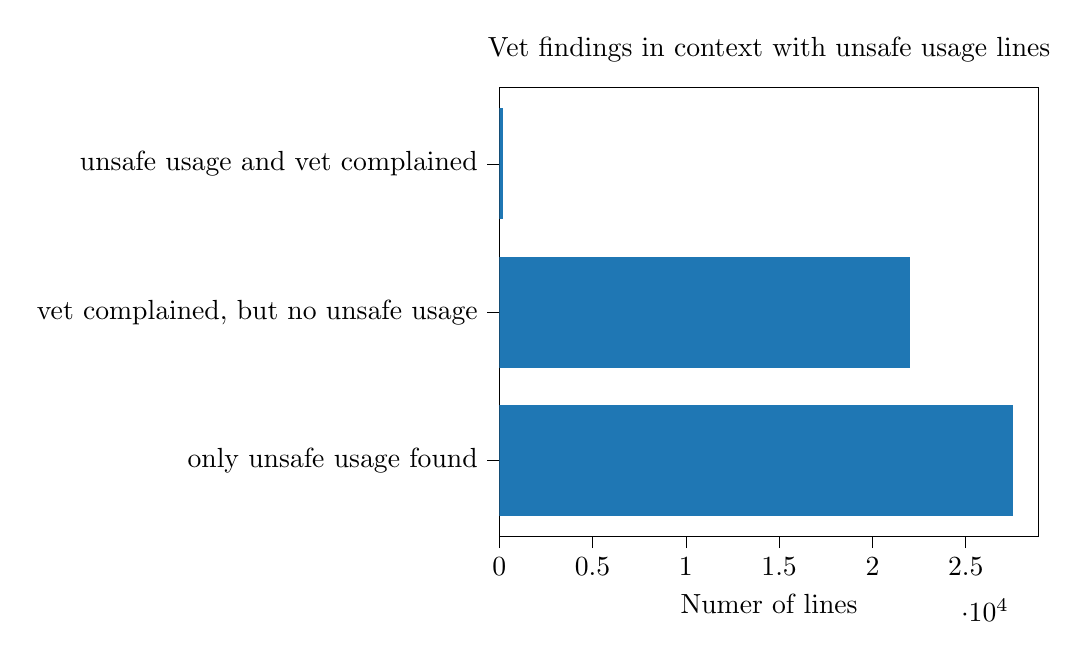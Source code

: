 % This file was created by tikzplotlib v0.9.2.
\begin{tikzpicture}

\definecolor{color0}{rgb}{0.122,0.467,0.706}

\begin{axis}[
tick align=outside,
tick pos=left,
title={Vet findings in context with unsafe usage lines},
x grid style={white!69.02!black},
xlabel={Numer of lines},
xmin=0, xmax=28921.2,
xtick style={color=black},
y grid style={white!69.02!black},
ymin=-0.171, ymax=0.838,
ytick style={color=black},
ytick={0,0.333,0.667},
yticklabels={only unsafe usage found,{vet complained, but no unsafe usage},unsafe usage and vet complained}
]
\draw[draw=none,fill=color0] (axis cs:0,-0.125) rectangle (axis cs:27544,0.125);
\draw[draw=none,fill=color0] (axis cs:0,0.208) rectangle (axis cs:21987,0.458);
\draw[draw=none,fill=color0] (axis cs:0,0.542) rectangle (axis cs:211,0.792);
\end{axis}

\end{tikzpicture}
